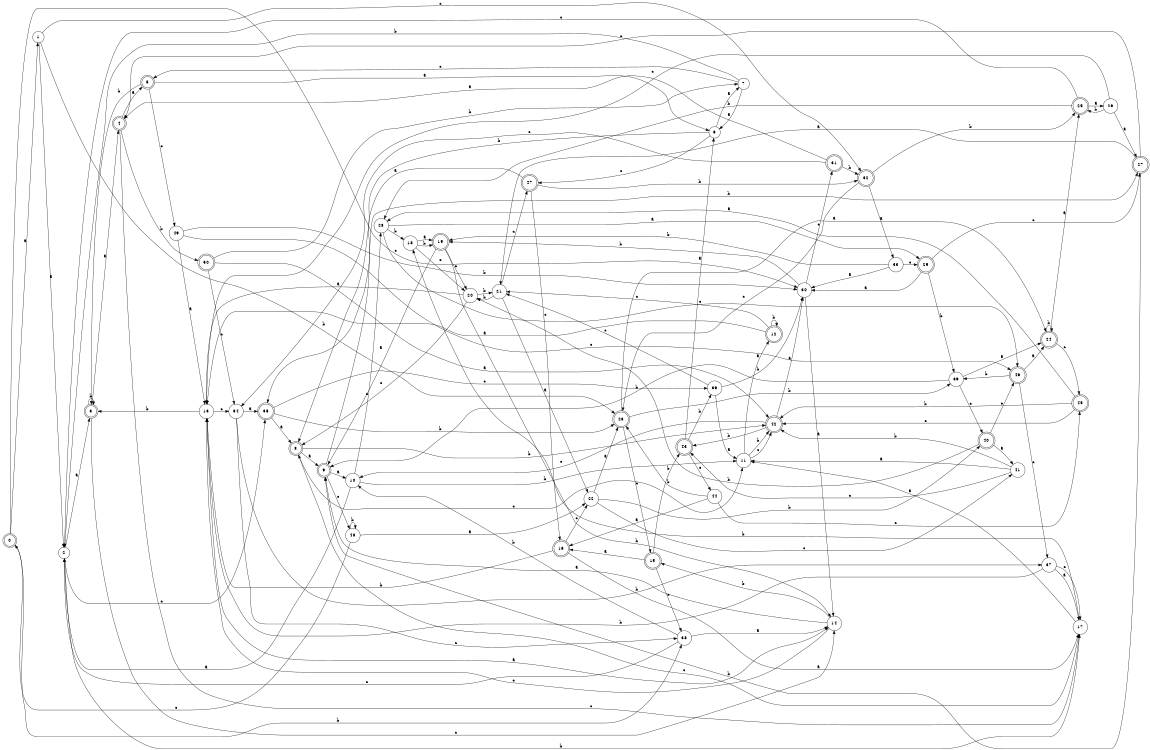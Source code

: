 digraph n41_5 {
__start0 [label="" shape="none"];

rankdir=LR;
size="8,5";

s0 [style="rounded,filled", color="black", fillcolor="white" shape="doublecircle", label="0"];
s1 [style="filled", color="black", fillcolor="white" shape="circle", label="1"];
s2 [style="filled", color="black", fillcolor="white" shape="circle", label="2"];
s3 [style="rounded,filled", color="black", fillcolor="white" shape="doublecircle", label="3"];
s4 [style="rounded,filled", color="black", fillcolor="white" shape="doublecircle", label="4"];
s5 [style="rounded,filled", color="black", fillcolor="white" shape="doublecircle", label="5"];
s6 [style="filled", color="black", fillcolor="white" shape="circle", label="6"];
s7 [style="filled", color="black", fillcolor="white" shape="circle", label="7"];
s8 [style="rounded,filled", color="black", fillcolor="white" shape="doublecircle", label="8"];
s9 [style="rounded,filled", color="black", fillcolor="white" shape="doublecircle", label="9"];
s10 [style="filled", color="black", fillcolor="white" shape="circle", label="10"];
s11 [style="filled", color="black", fillcolor="white" shape="circle", label="11"];
s12 [style="rounded,filled", color="black", fillcolor="white" shape="doublecircle", label="12"];
s13 [style="filled", color="black", fillcolor="white" shape="circle", label="13"];
s14 [style="filled", color="black", fillcolor="white" shape="circle", label="14"];
s15 [style="rounded,filled", color="black", fillcolor="white" shape="doublecircle", label="15"];
s16 [style="rounded,filled", color="black", fillcolor="white" shape="doublecircle", label="16"];
s17 [style="filled", color="black", fillcolor="white" shape="circle", label="17"];
s18 [style="filled", color="black", fillcolor="white" shape="circle", label="18"];
s19 [style="rounded,filled", color="black", fillcolor="white" shape="doublecircle", label="19"];
s20 [style="filled", color="black", fillcolor="white" shape="circle", label="20"];
s21 [style="filled", color="black", fillcolor="white" shape="circle", label="21"];
s22 [style="filled", color="black", fillcolor="white" shape="circle", label="22"];
s23 [style="rounded,filled", color="black", fillcolor="white" shape="doublecircle", label="23"];
s24 [style="rounded,filled", color="black", fillcolor="white" shape="doublecircle", label="24"];
s25 [style="rounded,filled", color="black", fillcolor="white" shape="doublecircle", label="25"];
s26 [style="filled", color="black", fillcolor="white" shape="circle", label="26"];
s27 [style="rounded,filled", color="black", fillcolor="white" shape="doublecircle", label="27"];
s28 [style="filled", color="black", fillcolor="white" shape="circle", label="28"];
s29 [style="rounded,filled", color="black", fillcolor="white" shape="doublecircle", label="29"];
s30 [style="filled", color="black", fillcolor="white" shape="circle", label="30"];
s31 [style="rounded,filled", color="black", fillcolor="white" shape="doublecircle", label="31"];
s32 [style="rounded,filled", color="black", fillcolor="white" shape="doublecircle", label="32"];
s33 [style="filled", color="black", fillcolor="white" shape="circle", label="33"];
s34 [style="filled", color="black", fillcolor="white" shape="circle", label="34"];
s35 [style="rounded,filled", color="black", fillcolor="white" shape="doublecircle", label="35"];
s36 [style="filled", color="black", fillcolor="white" shape="circle", label="36"];
s37 [style="filled", color="black", fillcolor="white" shape="circle", label="37"];
s38 [style="filled", color="black", fillcolor="white" shape="circle", label="38"];
s39 [style="filled", color="black", fillcolor="white" shape="circle", label="39"];
s40 [style="rounded,filled", color="black", fillcolor="white" shape="doublecircle", label="40"];
s41 [style="filled", color="black", fillcolor="white" shape="circle", label="41"];
s42 [style="rounded,filled", color="black", fillcolor="white" shape="doublecircle", label="42"];
s43 [style="rounded,filled", color="black", fillcolor="white" shape="doublecircle", label="43"];
s44 [style="filled", color="black", fillcolor="white" shape="circle", label="44"];
s45 [style="rounded,filled", color="black", fillcolor="white" shape="doublecircle", label="45"];
s46 [style="rounded,filled", color="black", fillcolor="white" shape="doublecircle", label="46"];
s47 [style="rounded,filled", color="black", fillcolor="white" shape="doublecircle", label="47"];
s48 [style="filled", color="black", fillcolor="white" shape="circle", label="48"];
s49 [style="filled", color="black", fillcolor="white" shape="circle", label="49"];
s50 [style="rounded,filled", color="black", fillcolor="white" shape="doublecircle", label="50"];
s0 -> s1 [label="a"];
s0 -> s38 [label="b"];
s0 -> s30 [label="c"];
s1 -> s2 [label="a"];
s1 -> s23 [label="b"];
s1 -> s32 [label="c"];
s2 -> s3 [label="a"];
s2 -> s17 [label="b"];
s2 -> s35 [label="c"];
s3 -> s4 [label="a"];
s3 -> s3 [label="b"];
s3 -> s14 [label="c"];
s4 -> s5 [label="a"];
s4 -> s50 [label="b"];
s4 -> s17 [label="c"];
s5 -> s6 [label="a"];
s5 -> s3 [label="b"];
s5 -> s49 [label="c"];
s6 -> s7 [label="a"];
s6 -> s8 [label="b"];
s6 -> s47 [label="c"];
s7 -> s6 [label="a"];
s7 -> s2 [label="b"];
s7 -> s5 [label="c"];
s8 -> s9 [label="a"];
s8 -> s42 [label="b"];
s8 -> s11 [label="c"];
s9 -> s10 [label="a"];
s9 -> s27 [label="b"];
s9 -> s48 [label="c"];
s10 -> s2 [label="a"];
s10 -> s11 [label="b"];
s10 -> s28 [label="c"];
s11 -> s12 [label="a"];
s11 -> s42 [label="b"];
s11 -> s42 [label="c"];
s12 -> s13 [label="a"];
s12 -> s12 [label="b"];
s12 -> s21 [label="c"];
s13 -> s14 [label="a"];
s13 -> s3 [label="b"];
s13 -> s34 [label="c"];
s14 -> s9 [label="a"];
s14 -> s15 [label="b"];
s14 -> s13 [label="c"];
s15 -> s16 [label="a"];
s15 -> s43 [label="b"];
s15 -> s38 [label="c"];
s16 -> s17 [label="a"];
s16 -> s13 [label="b"];
s16 -> s22 [label="c"];
s17 -> s11 [label="a"];
s17 -> s18 [label="b"];
s17 -> s8 [label="c"];
s18 -> s19 [label="a"];
s18 -> s19 [label="b"];
s18 -> s20 [label="c"];
s19 -> s9 [label="a"];
s19 -> s14 [label="b"];
s19 -> s20 [label="c"];
s20 -> s13 [label="a"];
s20 -> s21 [label="b"];
s20 -> s8 [label="c"];
s21 -> s22 [label="a"];
s21 -> s20 [label="b"];
s21 -> s47 [label="c"];
s22 -> s23 [label="a"];
s22 -> s40 [label="b"];
s22 -> s41 [label="c"];
s23 -> s24 [label="a"];
s23 -> s39 [label="b"];
s23 -> s15 [label="c"];
s24 -> s25 [label="a"];
s24 -> s24 [label="b"];
s24 -> s45 [label="c"];
s25 -> s26 [label="a"];
s25 -> s28 [label="b"];
s25 -> s2 [label="c"];
s26 -> s27 [label="a"];
s26 -> s25 [label="b"];
s26 -> s13 [label="c"];
s27 -> s21 [label="a"];
s27 -> s9 [label="b"];
s27 -> s4 [label="c"];
s28 -> s29 [label="a"];
s28 -> s18 [label="b"];
s28 -> s46 [label="c"];
s29 -> s30 [label="a"];
s29 -> s39 [label="b"];
s29 -> s27 [label="c"];
s30 -> s14 [label="a"];
s30 -> s19 [label="b"];
s30 -> s31 [label="c"];
s31 -> s4 [label="a"];
s31 -> s32 [label="b"];
s31 -> s34 [label="c"];
s32 -> s33 [label="a"];
s32 -> s25 [label="b"];
s32 -> s23 [label="c"];
s33 -> s30 [label="a"];
s33 -> s19 [label="b"];
s33 -> s29 [label="c"];
s34 -> s35 [label="a"];
s34 -> s37 [label="b"];
s34 -> s38 [label="c"];
s35 -> s8 [label="a"];
s35 -> s23 [label="b"];
s35 -> s36 [label="c"];
s36 -> s11 [label="a"];
s36 -> s30 [label="b"];
s36 -> s21 [label="c"];
s37 -> s17 [label="a"];
s37 -> s13 [label="b"];
s37 -> s17 [label="c"];
s38 -> s14 [label="a"];
s38 -> s10 [label="b"];
s38 -> s2 [label="c"];
s39 -> s24 [label="a"];
s39 -> s9 [label="b"];
s39 -> s40 [label="c"];
s40 -> s41 [label="a"];
s40 -> s20 [label="b"];
s40 -> s46 [label="c"];
s41 -> s11 [label="a"];
s41 -> s42 [label="b"];
s41 -> s43 [label="c"];
s42 -> s30 [label="a"];
s42 -> s43 [label="b"];
s42 -> s10 [label="c"];
s43 -> s6 [label="a"];
s43 -> s36 [label="b"];
s43 -> s44 [label="c"];
s44 -> s16 [label="a"];
s44 -> s23 [label="b"];
s44 -> s45 [label="c"];
s45 -> s28 [label="a"];
s45 -> s42 [label="b"];
s45 -> s42 [label="c"];
s46 -> s24 [label="a"];
s46 -> s39 [label="b"];
s46 -> s37 [label="c"];
s47 -> s35 [label="a"];
s47 -> s32 [label="b"];
s47 -> s16 [label="c"];
s48 -> s22 [label="a"];
s48 -> s48 [label="b"];
s48 -> s0 [label="c"];
s49 -> s13 [label="a"];
s49 -> s30 [label="b"];
s49 -> s46 [label="c"];
s50 -> s42 [label="a"];
s50 -> s7 [label="b"];
s50 -> s34 [label="c"];

}